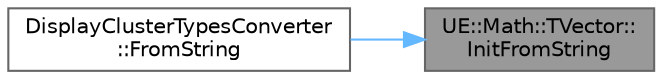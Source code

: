 digraph "UE::Math::TVector::InitFromString"
{
 // INTERACTIVE_SVG=YES
 // LATEX_PDF_SIZE
  bgcolor="transparent";
  edge [fontname=Helvetica,fontsize=10,labelfontname=Helvetica,labelfontsize=10];
  node [fontname=Helvetica,fontsize=10,shape=box,height=0.2,width=0.4];
  rankdir="RL";
  Node1 [id="Node000001",label="UE::Math::TVector::\lInitFromString",height=0.2,width=0.4,color="gray40", fillcolor="grey60", style="filled", fontcolor="black",tooltip="Initialize this Vector based on an FString."];
  Node1 -> Node2 [id="edge1_Node000001_Node000002",dir="back",color="steelblue1",style="solid",tooltip=" "];
  Node2 [id="Node000002",label="DisplayClusterTypesConverter\l::FromString",height=0.2,width=0.4,color="grey40", fillcolor="white", style="filled",URL="$d9/dcd/classDisplayClusterTypesConverter.html#a405072c6fb81a08ef761af018d5be88e",tooltip=" "];
}
